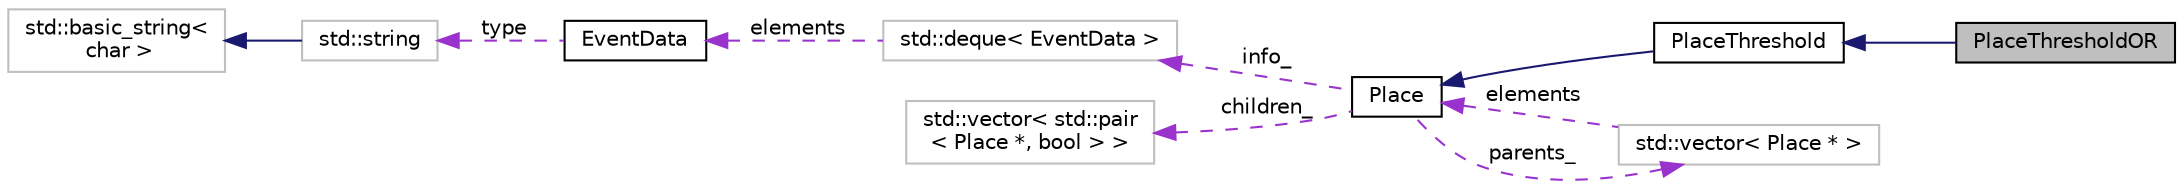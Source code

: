digraph "PlaceThresholdOR"
{
  edge [fontname="Helvetica",fontsize="10",labelfontname="Helvetica",labelfontsize="10"];
  node [fontname="Helvetica",fontsize="10",shape=record];
  rankdir="LR";
  Node1 [label="PlaceThresholdOR",height=0.2,width=0.4,color="black", fillcolor="grey75", style="filled", fontcolor="black"];
  Node2 -> Node1 [dir="back",color="midnightblue",fontsize="10",style="solid",fontname="Helvetica"];
  Node2 [label="PlaceThreshold",height=0.2,width=0.4,color="black", fillcolor="white", style="filled",URL="$d0/dd5/class_place_threshold.html",tooltip="Each activation must be within the set thresholds. "];
  Node3 -> Node2 [dir="back",color="midnightblue",fontsize="10",style="solid",fontname="Helvetica"];
  Node3 [label="Place",height=0.2,width=0.4,color="black", fillcolor="white", style="filled",URL="$dd/d21/class_place.html",tooltip="A pure abstract class to define a \"place\" for correlator. "];
  Node4 -> Node3 [dir="back",color="darkorchid3",fontsize="10",style="dashed",label=" parents_" ,fontname="Helvetica"];
  Node4 [label="std::vector\< Place * \>",height=0.2,width=0.4,color="grey75", fillcolor="white", style="filled"];
  Node3 -> Node4 [dir="back",color="darkorchid3",fontsize="10",style="dashed",label=" elements" ,fontname="Helvetica"];
  Node5 -> Node3 [dir="back",color="darkorchid3",fontsize="10",style="dashed",label=" info_" ,fontname="Helvetica"];
  Node5 [label="std::deque\< EventData \>",height=0.2,width=0.4,color="grey75", fillcolor="white", style="filled"];
  Node6 -> Node5 [dir="back",color="darkorchid3",fontsize="10",style="dashed",label=" elements" ,fontname="Helvetica"];
  Node6 [label="EventData",height=0.2,width=0.4,color="black", fillcolor="white", style="filled",URL="$d3/dbe/class_event_data.html",tooltip="Simple structure holding basic parameters needed for correlation of events in the same place..."];
  Node7 -> Node6 [dir="back",color="darkorchid3",fontsize="10",style="dashed",label=" type" ,fontname="Helvetica"];
  Node7 [label="std::string",height=0.2,width=0.4,color="grey75", fillcolor="white", style="filled",tooltip="STL class. "];
  Node8 -> Node7 [dir="back",color="midnightblue",fontsize="10",style="solid",fontname="Helvetica"];
  Node8 [label="std::basic_string\<\l char \>",height=0.2,width=0.4,color="grey75", fillcolor="white", style="filled",tooltip="STL class. "];
  Node9 -> Node3 [dir="back",color="darkorchid3",fontsize="10",style="dashed",label=" children_" ,fontname="Helvetica"];
  Node9 [label="std::vector\< std::pair\l\< Place *, bool \> \>",height=0.2,width=0.4,color="grey75", fillcolor="white", style="filled"];
}
